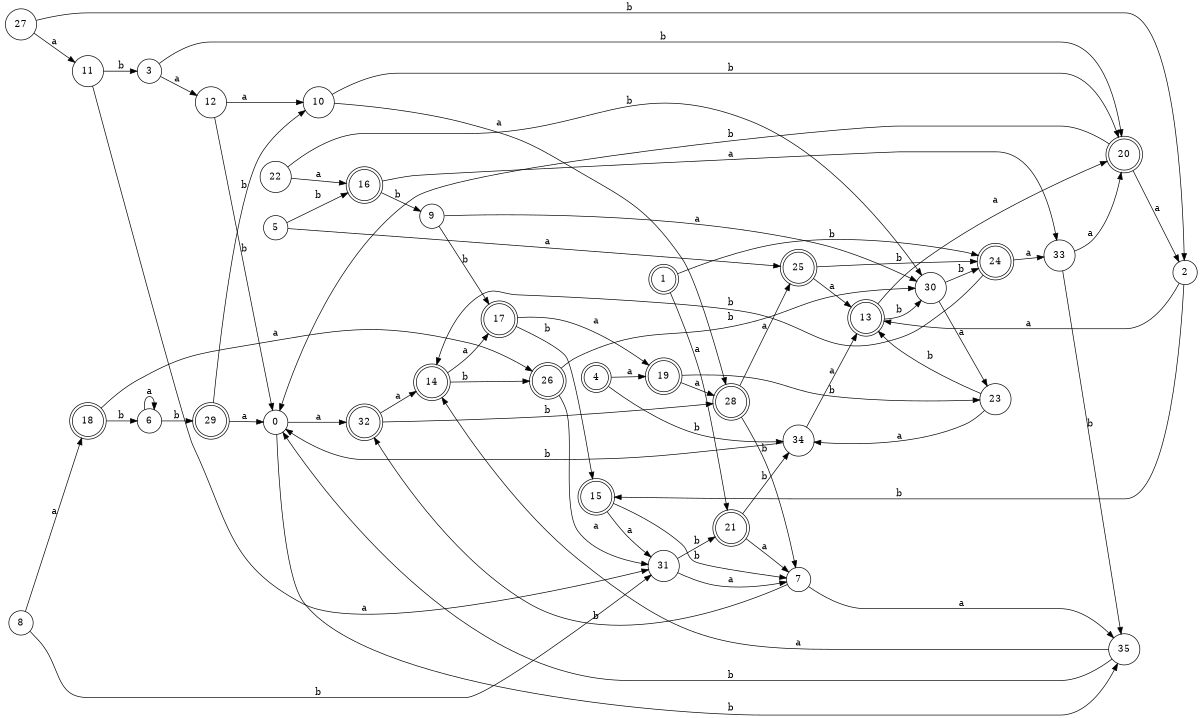 digraph n29_1 {
__start0 [label="" shape="none"];

rankdir=LR;
size="8,5";

s0 [style="filled", color="black", fillcolor="white" shape="circle", label="0"];
s1 [style="rounded,filled", color="black", fillcolor="white" shape="doublecircle", label="1"];
s2 [style="filled", color="black", fillcolor="white" shape="circle", label="2"];
s3 [style="filled", color="black", fillcolor="white" shape="circle", label="3"];
s4 [style="rounded,filled", color="black", fillcolor="white" shape="doublecircle", label="4"];
s5 [style="filled", color="black", fillcolor="white" shape="circle", label="5"];
s6 [style="filled", color="black", fillcolor="white" shape="circle", label="6"];
s7 [style="filled", color="black", fillcolor="white" shape="circle", label="7"];
s8 [style="filled", color="black", fillcolor="white" shape="circle", label="8"];
s9 [style="filled", color="black", fillcolor="white" shape="circle", label="9"];
s10 [style="filled", color="black", fillcolor="white" shape="circle", label="10"];
s11 [style="filled", color="black", fillcolor="white" shape="circle", label="11"];
s12 [style="filled", color="black", fillcolor="white" shape="circle", label="12"];
s13 [style="rounded,filled", color="black", fillcolor="white" shape="doublecircle", label="13"];
s14 [style="rounded,filled", color="black", fillcolor="white" shape="doublecircle", label="14"];
s15 [style="rounded,filled", color="black", fillcolor="white" shape="doublecircle", label="15"];
s16 [style="rounded,filled", color="black", fillcolor="white" shape="doublecircle", label="16"];
s17 [style="rounded,filled", color="black", fillcolor="white" shape="doublecircle", label="17"];
s18 [style="rounded,filled", color="black", fillcolor="white" shape="doublecircle", label="18"];
s19 [style="rounded,filled", color="black", fillcolor="white" shape="doublecircle", label="19"];
s20 [style="rounded,filled", color="black", fillcolor="white" shape="doublecircle", label="20"];
s21 [style="rounded,filled", color="black", fillcolor="white" shape="doublecircle", label="21"];
s22 [style="filled", color="black", fillcolor="white" shape="circle", label="22"];
s23 [style="filled", color="black", fillcolor="white" shape="circle", label="23"];
s24 [style="rounded,filled", color="black", fillcolor="white" shape="doublecircle", label="24"];
s25 [style="rounded,filled", color="black", fillcolor="white" shape="doublecircle", label="25"];
s26 [style="rounded,filled", color="black", fillcolor="white" shape="doublecircle", label="26"];
s27 [style="filled", color="black", fillcolor="white" shape="circle", label="27"];
s28 [style="rounded,filled", color="black", fillcolor="white" shape="doublecircle", label="28"];
s29 [style="rounded,filled", color="black", fillcolor="white" shape="doublecircle", label="29"];
s30 [style="filled", color="black", fillcolor="white" shape="circle", label="30"];
s31 [style="filled", color="black", fillcolor="white" shape="circle", label="31"];
s32 [style="rounded,filled", color="black", fillcolor="white" shape="doublecircle", label="32"];
s33 [style="filled", color="black", fillcolor="white" shape="circle", label="33"];
s34 [style="filled", color="black", fillcolor="white" shape="circle", label="34"];
s35 [style="filled", color="black", fillcolor="white" shape="circle", label="35"];
s0 -> s32 [label="a"];
s0 -> s35 [label="b"];
s1 -> s21 [label="a"];
s1 -> s24 [label="b"];
s2 -> s13 [label="a"];
s2 -> s15 [label="b"];
s3 -> s12 [label="a"];
s3 -> s20 [label="b"];
s4 -> s19 [label="a"];
s4 -> s34 [label="b"];
s5 -> s25 [label="a"];
s5 -> s16 [label="b"];
s6 -> s6 [label="a"];
s6 -> s29 [label="b"];
s7 -> s35 [label="a"];
s7 -> s32 [label="b"];
s8 -> s18 [label="a"];
s8 -> s31 [label="b"];
s9 -> s30 [label="a"];
s9 -> s17 [label="b"];
s10 -> s28 [label="a"];
s10 -> s20 [label="b"];
s11 -> s31 [label="a"];
s11 -> s3 [label="b"];
s12 -> s10 [label="a"];
s12 -> s0 [label="b"];
s13 -> s20 [label="a"];
s13 -> s30 [label="b"];
s14 -> s17 [label="a"];
s14 -> s26 [label="b"];
s15 -> s31 [label="a"];
s15 -> s7 [label="b"];
s16 -> s33 [label="a"];
s16 -> s9 [label="b"];
s17 -> s19 [label="a"];
s17 -> s15 [label="b"];
s18 -> s26 [label="a"];
s18 -> s6 [label="b"];
s19 -> s28 [label="a"];
s19 -> s23 [label="b"];
s20 -> s2 [label="a"];
s20 -> s0 [label="b"];
s21 -> s7 [label="a"];
s21 -> s34 [label="b"];
s22 -> s16 [label="a"];
s22 -> s30 [label="b"];
s23 -> s34 [label="a"];
s23 -> s13 [label="b"];
s24 -> s33 [label="a"];
s24 -> s14 [label="b"];
s25 -> s13 [label="a"];
s25 -> s24 [label="b"];
s26 -> s31 [label="a"];
s26 -> s30 [label="b"];
s27 -> s11 [label="a"];
s27 -> s2 [label="b"];
s28 -> s25 [label="a"];
s28 -> s7 [label="b"];
s29 -> s0 [label="a"];
s29 -> s10 [label="b"];
s30 -> s23 [label="a"];
s30 -> s24 [label="b"];
s31 -> s7 [label="a"];
s31 -> s21 [label="b"];
s32 -> s14 [label="a"];
s32 -> s28 [label="b"];
s33 -> s20 [label="a"];
s33 -> s35 [label="b"];
s34 -> s13 [label="a"];
s34 -> s0 [label="b"];
s35 -> s14 [label="a"];
s35 -> s0 [label="b"];

}